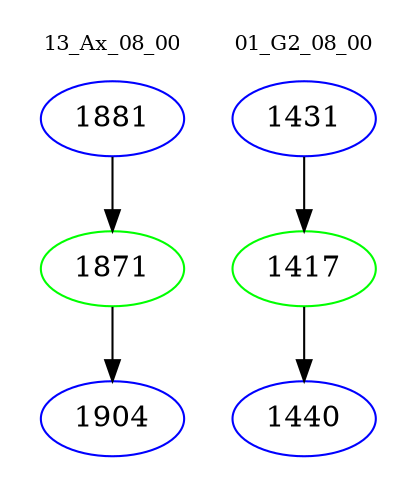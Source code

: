 digraph{
subgraph cluster_0 {
color = white
label = "13_Ax_08_00";
fontsize=10;
T0_1881 [label="1881", color="blue"]
T0_1881 -> T0_1871 [color="black"]
T0_1871 [label="1871", color="green"]
T0_1871 -> T0_1904 [color="black"]
T0_1904 [label="1904", color="blue"]
}
subgraph cluster_1 {
color = white
label = "01_G2_08_00";
fontsize=10;
T1_1431 [label="1431", color="blue"]
T1_1431 -> T1_1417 [color="black"]
T1_1417 [label="1417", color="green"]
T1_1417 -> T1_1440 [color="black"]
T1_1440 [label="1440", color="blue"]
}
}
